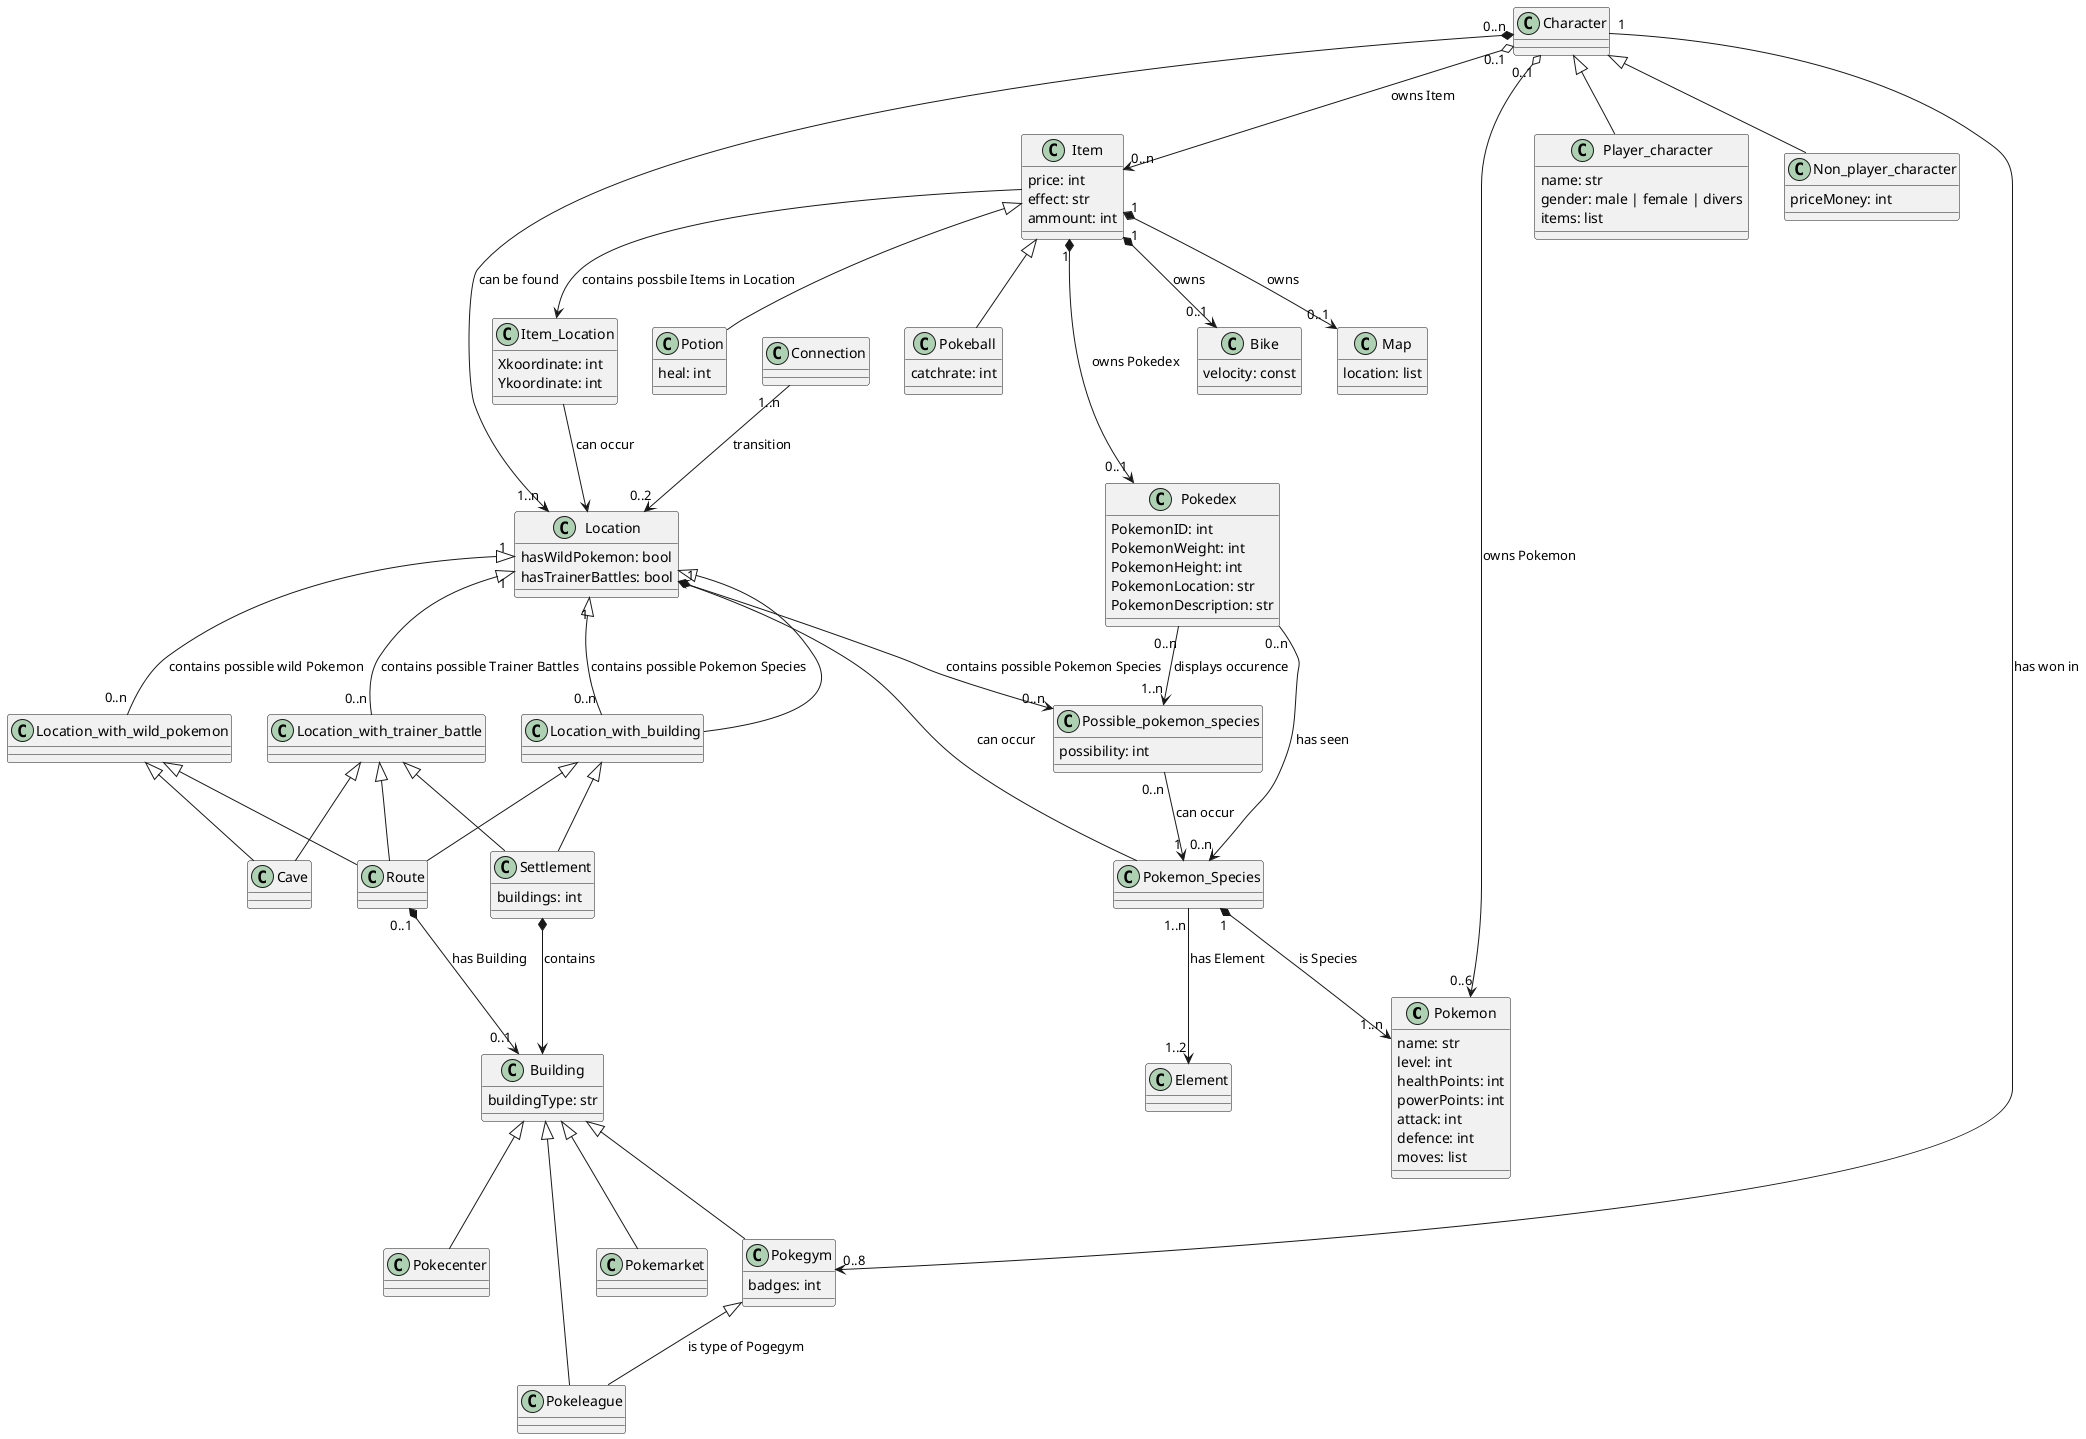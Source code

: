 @startuml

class Pokemon {
    name: str
    level: int
    healthPoints: int
    powerPoints: int
    attack: int
    defence: int
    moves: list 
    }

class Character {

}

class Pokedex {
    PokemonID: int
    PokemonWeight: int
    PokemonHeight: int
    PokemonLocation: str
    PokemonDescription: str

}

class Player_character{
    name: str
    gender: male | female | divers 
    items: list 

}

class Non_player_character {
    priceMoney: int 

}

class Bike {
    velocity: const

}

class Location {
    hasWildPokemon: bool
    hasTrainerBattles: bool 

}

class Cave {

}

class Settlement {
    buildings: int 

}

class Map {
    location: list 

}

class Item {
    price: int
    effect: str 
    ammount: int 

}

class Building {
    buildingType: str 

}

class Route {

}

class Potion {
    heal: int 
}

class Pokeball {
    catchrate: int 
}

class Pokemarket {

}

class Pokecenter {
}

class Pokegym {
    badges: int

}

class Pokeleague {
}

class Pokemon_Species {
}

class Element{

}

class Connection {

}

class Location_with_building {

}

class Location_with_wild_pokemon {

}

class Location_with_trainer_battle {

}

class Possible_pokemon_species {
    possibility: int 
}

class Item_Location {
    Xkoordinate: int
    Ykoordinate: int 


}



Character <|-- Player_character

Character <|-- Non_player_character

Character "0..1" o--> "0..6" Pokemon: owns Pokemon

Character "0..1" o--> "0..n" Item: owns Item

Character "0..n" *--> "1..n" Location: can be found 

Item <|-- Pokeball

Item <|-- Potion

Item "1" *--> "0..1" Map: owns

Item "1" *--> "0..1" Pokedex: owns Pokedex

Item "1" *--> "0..1" Bike: owns

Character "1" --> "0..8" Pokegym: has won in

Location_with_building <|-- Route

Location_with_trainer_battle <|-- Route

Location_with_building  <|-- Settlement

Location <|-- Location_with_building

Location_with_trainer_battle <|-- Cave

Location_with_wild_pokemon <|-- Cave

Location_with_wild_pokemon <|-- Route

Location_with_trainer_battle <|-- Settlement

Settlement *-->  Building: contains

Building <|-- Pokemarket

Building <|-- Pokecenter

Building <|-- Pokeleague

Building <|-- Pokegym

Pokemon_Species --> Location: can occur  

Pokemon_Species "1" *--> "1..n" Pokemon: is Species

Pokedex "0..n" --> "0..n" Pokemon_Species: has seen

Pokemon_Species "1..n" --> "1..2" Element: has Element 

Connection "1..n" --> "0..2" Location: transition

Route "0..1" *--> "0..1" Building: has Building

Location "1" *--> "0..n" Possible_pokemon_species: contains possible Pokemon Species

Location "1" <|-- "0..n" Location_with_building: contains possible Pokemon Species

Location "1" <|-- "0..n" Location_with_trainer_battle: contains possible Trainer Battles

Location "1" <|-- "0..n" Location_with_wild_pokemon: contains possible wild Pokemon

Possible_pokemon_species "0..n" --> "1" Pokemon_Species: can occur 

Pokedex "0..n" --> "1..n" Possible_pokemon_species: displays occurence

Pokegym <|-- Pokeleague: is type of Pogegym

Item --> Item_Location: contains possbile Items in Location 

Item_Location --> Location: can occur 

@enduml
